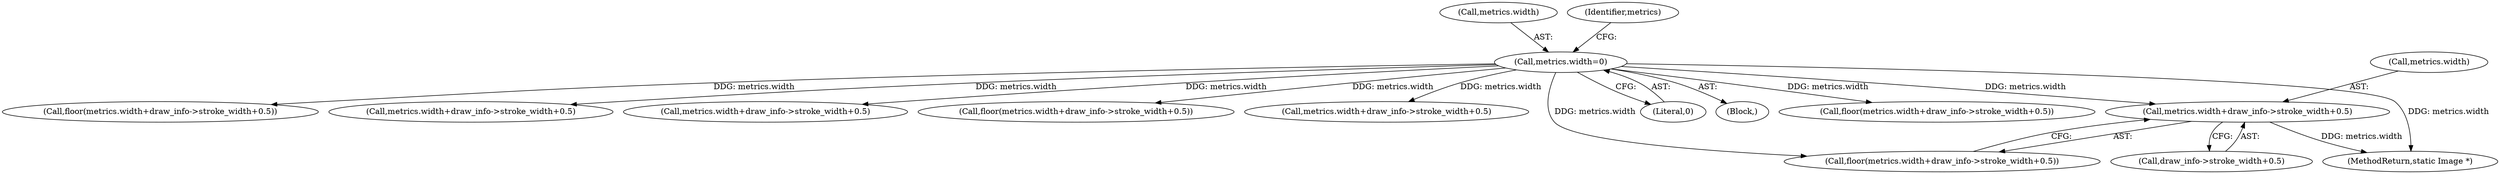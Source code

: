 digraph "0_ImageMagick_aeff00de228bc5a158c2a975ab47845d8a1db456_0@pointer" {
"1000478" [label="(Call,metrics.width+draw_info->stroke_width+0.5)"];
"1000200" [label="(Call,metrics.width=0)"];
"1000477" [label="(Call,floor(metrics.width+draw_info->stroke_width+0.5))"];
"1000200" [label="(Call,metrics.width=0)"];
"1000479" [label="(Call,metrics.width)"];
"1000852" [label="(MethodReturn,static Image *)"];
"1000201" [label="(Call,metrics.width)"];
"1000207" [label="(Identifier,metrics)"];
"1000236" [label="(Call,floor(metrics.width+draw_info->stroke_width+0.5))"];
"1000338" [label="(Call,metrics.width+draw_info->stroke_width+0.5)"];
"1000635" [label="(Call,metrics.width+draw_info->stroke_width+0.5)"];
"1000482" [label="(Call,draw_info->stroke_width+0.5)"];
"1000478" [label="(Call,metrics.width+draw_info->stroke_width+0.5)"];
"1000337" [label="(Call,floor(metrics.width+draw_info->stroke_width+0.5))"];
"1000237" [label="(Call,metrics.width+draw_info->stroke_width+0.5)"];
"1000204" [label="(Literal,0)"];
"1000106" [label="(Block,)"];
"1000634" [label="(Call,floor(metrics.width+draw_info->stroke_width+0.5))"];
"1000478" -> "1000477"  [label="AST: "];
"1000478" -> "1000482"  [label="CFG: "];
"1000479" -> "1000478"  [label="AST: "];
"1000482" -> "1000478"  [label="AST: "];
"1000477" -> "1000478"  [label="CFG: "];
"1000478" -> "1000852"  [label="DDG: metrics.width"];
"1000200" -> "1000478"  [label="DDG: metrics.width"];
"1000200" -> "1000106"  [label="AST: "];
"1000200" -> "1000204"  [label="CFG: "];
"1000201" -> "1000200"  [label="AST: "];
"1000204" -> "1000200"  [label="AST: "];
"1000207" -> "1000200"  [label="CFG: "];
"1000200" -> "1000852"  [label="DDG: metrics.width"];
"1000200" -> "1000236"  [label="DDG: metrics.width"];
"1000200" -> "1000237"  [label="DDG: metrics.width"];
"1000200" -> "1000337"  [label="DDG: metrics.width"];
"1000200" -> "1000338"  [label="DDG: metrics.width"];
"1000200" -> "1000477"  [label="DDG: metrics.width"];
"1000200" -> "1000634"  [label="DDG: metrics.width"];
"1000200" -> "1000635"  [label="DDG: metrics.width"];
}
